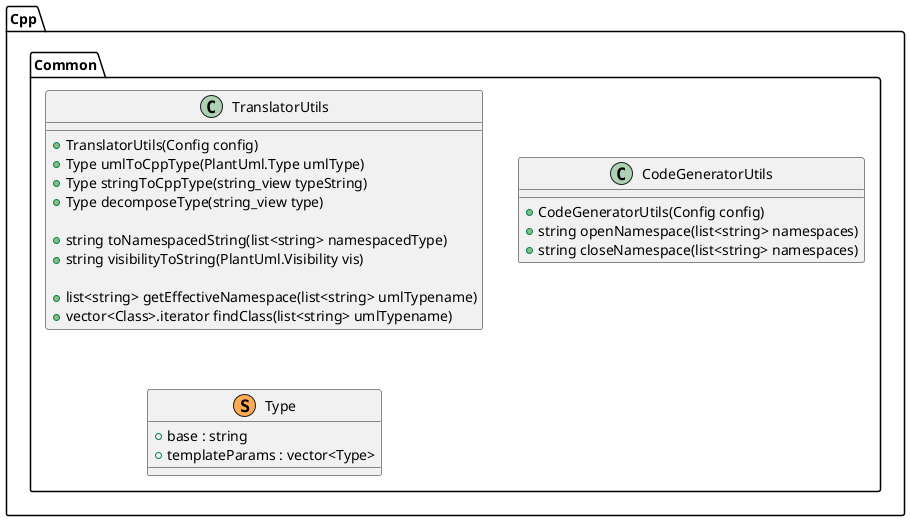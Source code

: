 @startuml Cpp

hide private members

namespace Cpp {
    namespace Common {
        class TranslatorUtils {
            +TranslatorUtils(Config config)
            +Type umlToCppType(PlantUml.Type umlType)
            +Type stringToCppType(string_view typeString)
            +Type decomposeType(string_view type)

            +string toNamespacedString(list<string> namespacedType)
            +string visibilityToString(PlantUml.Visibility vis)

            +list<string> getEffectiveNamespace(list<string> umlTypename)
            +vector<Class>.iterator findClass(list<string> umlTypename)
        }

        class CodeGeneratorUtils {
            +CodeGeneratorUtils(Config config)
            +string openNamespace(list<string> namespaces)
            +string closeNamespace(list<string> namespaces)
        }

        class Type << (S,#FFAA55) >>
        {
            +base : string
            +templateParams : vector<Type>
        }
    }
}
@enduml